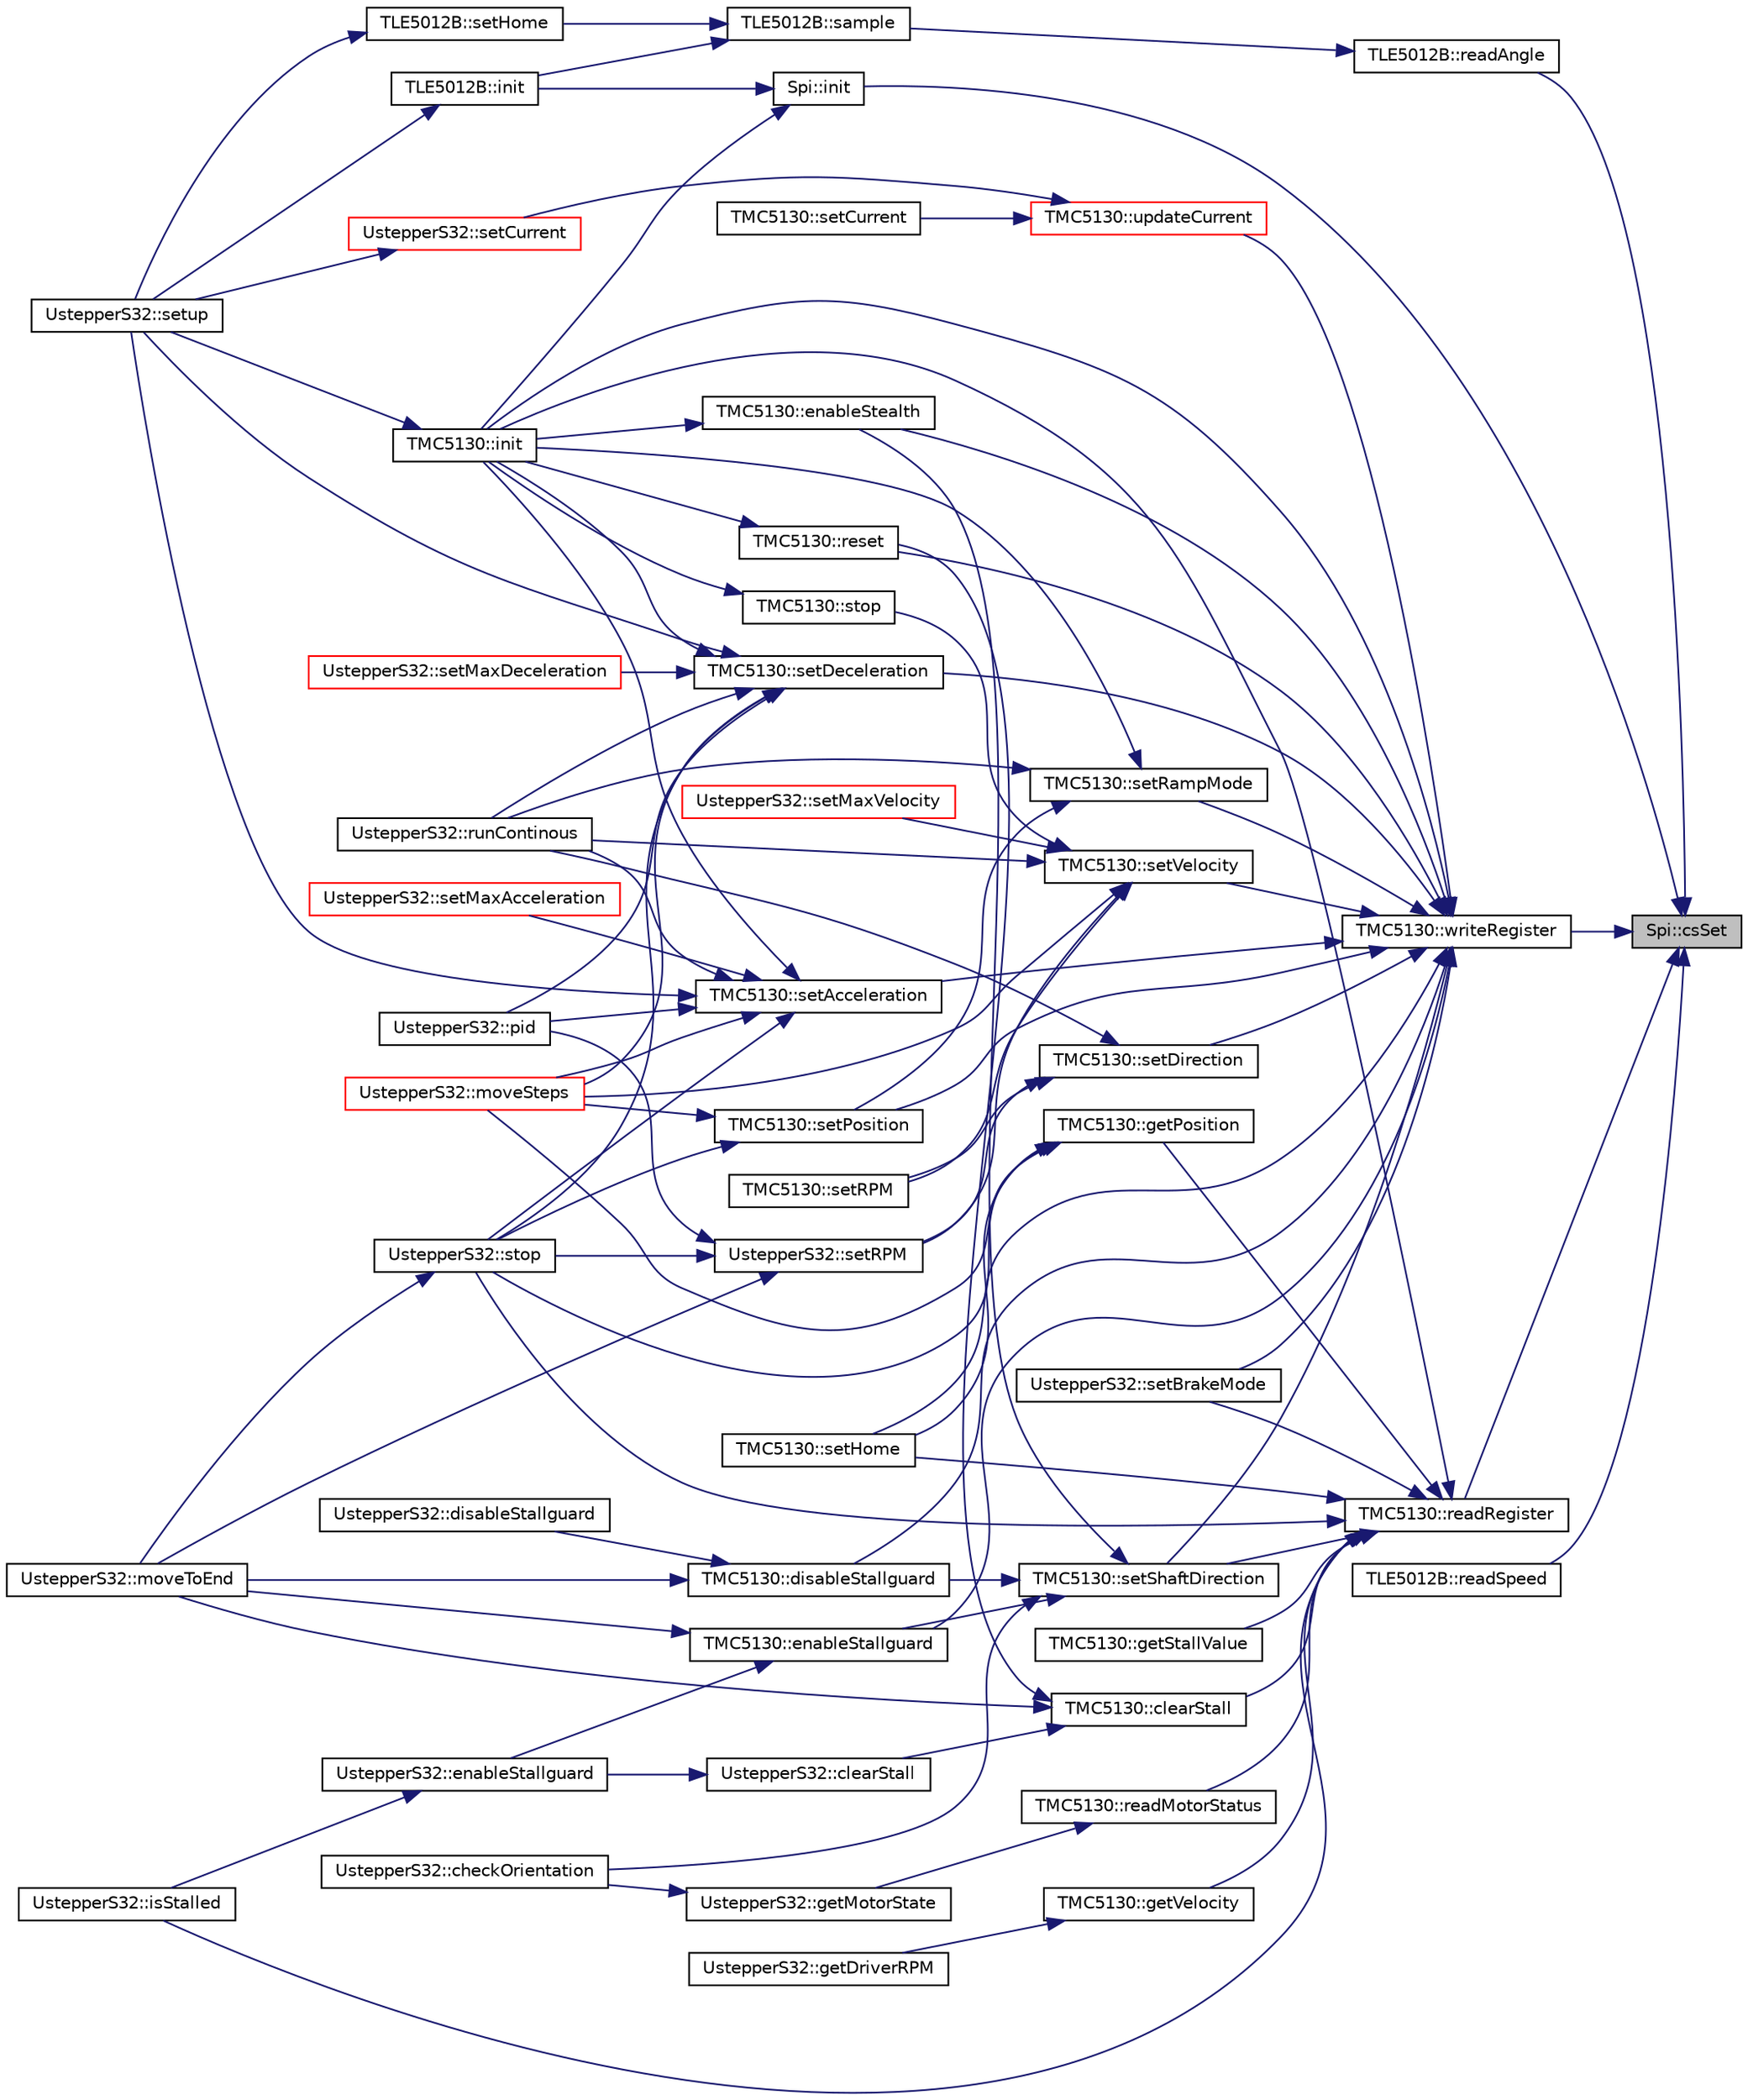 digraph "Spi::csSet"
{
 // LATEX_PDF_SIZE
  edge [fontname="Helvetica",fontsize="10",labelfontname="Helvetica",labelfontsize="10"];
  node [fontname="Helvetica",fontsize="10",shape=record];
  rankdir="RL";
  Node1 [label="Spi::csSet",height=0.2,width=0.4,color="black", fillcolor="grey75", style="filled", fontcolor="black",tooltip=" "];
  Node1 -> Node2 [dir="back",color="midnightblue",fontsize="10",style="solid",fontname="Helvetica"];
  Node2 [label="Spi::init",height=0.2,width=0.4,color="black", fillcolor="white", style="filled",URL="$classSpi.html#a680fddffd252143734d5451651453bbd",tooltip=" "];
  Node2 -> Node3 [dir="back",color="midnightblue",fontsize="10",style="solid",fontname="Helvetica"];
  Node3 [label="TLE5012B::init",height=0.2,width=0.4,color="black", fillcolor="white", style="filled",URL="$classTLE5012B.html#a328bf23d2b7fdc7ce77b2c041ba4c661",tooltip=" "];
  Node3 -> Node4 [dir="back",color="midnightblue",fontsize="10",style="solid",fontname="Helvetica"];
  Node4 [label="UstepperS32::setup",height=0.2,width=0.4,color="black", fillcolor="white", style="filled",URL="$classUstepperS32.html#a9db3b9f02f66bb17424b3e114c851d37",tooltip="Initializes the different parts of the uStepper S object."];
  Node2 -> Node5 [dir="back",color="midnightblue",fontsize="10",style="solid",fontname="Helvetica"];
  Node5 [label="TMC5130::init",height=0.2,width=0.4,color="black", fillcolor="white", style="filled",URL="$classTMC5130.html#a32a5a9d3c3a1823101860159835750ff",tooltip="Initiation of the motor driver."];
  Node5 -> Node4 [dir="back",color="midnightblue",fontsize="10",style="solid",fontname="Helvetica"];
  Node1 -> Node6 [dir="back",color="midnightblue",fontsize="10",style="solid",fontname="Helvetica"];
  Node6 [label="TLE5012B::readAngle",height=0.2,width=0.4,color="black", fillcolor="white", style="filled",URL="$classTLE5012B.html#ac9bf248b79a4359e593a4a9d0dab6c72",tooltip=" "];
  Node6 -> Node7 [dir="back",color="midnightblue",fontsize="10",style="solid",fontname="Helvetica"];
  Node7 [label="TLE5012B::sample",height=0.2,width=0.4,color="black", fillcolor="white", style="filled",URL="$classTLE5012B.html#aa2fd38efe1afcbf9762864144a509344",tooltip=" "];
  Node7 -> Node3 [dir="back",color="midnightblue",fontsize="10",style="solid",fontname="Helvetica"];
  Node7 -> Node8 [dir="back",color="midnightblue",fontsize="10",style="solid",fontname="Helvetica"];
  Node8 [label="TLE5012B::setHome",height=0.2,width=0.4,color="black", fillcolor="white", style="filled",URL="$classTLE5012B.html#a96b932ad326cb5c284aac3b9cd6db92e",tooltip=" "];
  Node8 -> Node4 [dir="back",color="midnightblue",fontsize="10",style="solid",fontname="Helvetica"];
  Node1 -> Node9 [dir="back",color="midnightblue",fontsize="10",style="solid",fontname="Helvetica"];
  Node9 [label="TMC5130::readRegister",height=0.2,width=0.4,color="black", fillcolor="white", style="filled",URL="$classTMC5130.html#a4482071220c28fab8016caee51080e7f",tooltip="Reads a register from the motor driver."];
  Node9 -> Node10 [dir="back",color="midnightblue",fontsize="10",style="solid",fontname="Helvetica"];
  Node10 [label="TMC5130::clearStall",height=0.2,width=0.4,color="black", fillcolor="white", style="filled",URL="$classTMC5130.html#ad4df696f249f43ffc763860da8d930ba",tooltip=" "];
  Node10 -> Node11 [dir="back",color="midnightblue",fontsize="10",style="solid",fontname="Helvetica"];
  Node11 [label="UstepperS32::clearStall",height=0.2,width=0.4,color="black", fillcolor="white", style="filled",URL="$classUstepperS32.html#adc4e264dd3cfaf36615b0037e191990f",tooltip="Clear the stallguard, reenabling the motor to return to its previous operation."];
  Node11 -> Node12 [dir="back",color="midnightblue",fontsize="10",style="solid",fontname="Helvetica"];
  Node12 [label="UstepperS32::enableStallguard",height=0.2,width=0.4,color="black", fillcolor="white", style="filled",URL="$classUstepperS32.html#a7498b52fe416a3d5e0a56d27b6984287",tooltip="Enable TMC5130 StallGuard."];
  Node12 -> Node13 [dir="back",color="midnightblue",fontsize="10",style="solid",fontname="Helvetica"];
  Node13 [label="UstepperS32::isStalled",height=0.2,width=0.4,color="black", fillcolor="white", style="filled",URL="$classUstepperS32.html#a3e6b884fce56cf58075378b88b9de547",tooltip="This method returns a bool variable indicating wether the motor is stalled or not...."];
  Node10 -> Node14 [dir="back",color="midnightblue",fontsize="10",style="solid",fontname="Helvetica"];
  Node14 [label="UstepperS32::moveToEnd",height=0.2,width=0.4,color="black", fillcolor="white", style="filled",URL="$classUstepperS32.html#a0945c7790bbdf22c749cf54d18c981ce",tooltip="Moves the motor to its physical limit, without limit switch."];
  Node10 -> Node15 [dir="back",color="midnightblue",fontsize="10",style="solid",fontname="Helvetica"];
  Node15 [label="TMC5130::reset",height=0.2,width=0.4,color="black", fillcolor="white", style="filled",URL="$classTMC5130.html#ab1b81c667da1e943c2249b021db40dfd",tooltip=" "];
  Node15 -> Node5 [dir="back",color="midnightblue",fontsize="10",style="solid",fontname="Helvetica"];
  Node9 -> Node16 [dir="back",color="midnightblue",fontsize="10",style="solid",fontname="Helvetica"];
  Node16 [label="TMC5130::getPosition",height=0.2,width=0.4,color="black", fillcolor="white", style="filled",URL="$classTMC5130.html#ab2531852716b24b00fd074d4ce6b38da",tooltip="Returns the current position of the motor driver."];
  Node16 -> Node17 [dir="back",color="midnightblue",fontsize="10",style="solid",fontname="Helvetica"];
  Node17 [label="UstepperS32::moveSteps",height=0.2,width=0.4,color="red", fillcolor="white", style="filled",URL="$classUstepperS32.html#ac7cfedc6d9559b4f2aee469cb5aabef1",tooltip="Make the motor perform a predefined number of steps."];
  Node16 -> Node21 [dir="back",color="midnightblue",fontsize="10",style="solid",fontname="Helvetica"];
  Node21 [label="TMC5130::setHome",height=0.2,width=0.4,color="black", fillcolor="white", style="filled",URL="$classTMC5130.html#af388cdfdd81762bab86acab57b7d4c7e",tooltip="Resets the internal position counter of the motor driver."];
  Node16 -> Node22 [dir="back",color="midnightblue",fontsize="10",style="solid",fontname="Helvetica"];
  Node22 [label="UstepperS32::stop",height=0.2,width=0.4,color="black", fillcolor="white", style="filled",URL="$classUstepperS32.html#a7afb893d380ef3fe43a1216ec7de1845",tooltip="Stop the motor."];
  Node22 -> Node14 [dir="back",color="midnightblue",fontsize="10",style="solid",fontname="Helvetica"];
  Node9 -> Node23 [dir="back",color="midnightblue",fontsize="10",style="solid",fontname="Helvetica"];
  Node23 [label="TMC5130::getStallValue",height=0.2,width=0.4,color="black", fillcolor="white", style="filled",URL="$classTMC5130.html#a3ebcfe303c6e93eff7d3cb8bf449fe09",tooltip="Returns the load measurement used for Stall detection."];
  Node9 -> Node24 [dir="back",color="midnightblue",fontsize="10",style="solid",fontname="Helvetica"];
  Node24 [label="TMC5130::getVelocity",height=0.2,width=0.4,color="black", fillcolor="white", style="filled",URL="$classTMC5130.html#a85af6e6e1ad7b8e22f14cffec1316137",tooltip="Returns the current speed of the motor driver."];
  Node24 -> Node25 [dir="back",color="midnightblue",fontsize="10",style="solid",fontname="Helvetica"];
  Node25 [label="UstepperS32::getDriverRPM",height=0.2,width=0.4,color="black", fillcolor="white", style="filled",URL="$classUstepperS32.html#ae0559ca4ea5dc2cd4f2dfa56c78f1007",tooltip="Get the RPM from driver."];
  Node9 -> Node5 [dir="back",color="midnightblue",fontsize="10",style="solid",fontname="Helvetica"];
  Node9 -> Node13 [dir="back",color="midnightblue",fontsize="10",style="solid",fontname="Helvetica"];
  Node9 -> Node26 [dir="back",color="midnightblue",fontsize="10",style="solid",fontname="Helvetica"];
  Node26 [label="TMC5130::readMotorStatus",height=0.2,width=0.4,color="black", fillcolor="white", style="filled",URL="$classTMC5130.html#a50619bcbda069b557d54aa46ea877604",tooltip=" "];
  Node26 -> Node27 [dir="back",color="midnightblue",fontsize="10",style="solid",fontname="Helvetica"];
  Node27 [label="UstepperS32::getMotorState",height=0.2,width=0.4,color="black", fillcolor="white", style="filled",URL="$classUstepperS32.html#aaa360b5adba230fd58c468d6f857d44d",tooltip="Get the current motor driver state."];
  Node27 -> Node19 [dir="back",color="midnightblue",fontsize="10",style="solid",fontname="Helvetica"];
  Node19 [label="UstepperS32::checkOrientation",height=0.2,width=0.4,color="black", fillcolor="white", style="filled",URL="$classUstepperS32.html#a8c33940faaf4f7ce0389a7fa450ff9af",tooltip="This method is used to check the orientation of the motor connector."];
  Node9 -> Node28 [dir="back",color="midnightblue",fontsize="10",style="solid",fontname="Helvetica"];
  Node28 [label="UstepperS32::setBrakeMode",height=0.2,width=0.4,color="black", fillcolor="white", style="filled",URL="$classUstepperS32.html#a03f3dc9cec0b695e625be6a86bc643c1",tooltip=" "];
  Node9 -> Node21 [dir="back",color="midnightblue",fontsize="10",style="solid",fontname="Helvetica"];
  Node9 -> Node29 [dir="back",color="midnightblue",fontsize="10",style="solid",fontname="Helvetica"];
  Node29 [label="TMC5130::setShaftDirection",height=0.2,width=0.4,color="black", fillcolor="white", style="filled",URL="$classTMC5130.html#afce3e54af17232bd88107ad494ca68e1",tooltip="Set motor driver direction."];
  Node29 -> Node19 [dir="back",color="midnightblue",fontsize="10",style="solid",fontname="Helvetica"];
  Node29 -> Node30 [dir="back",color="midnightblue",fontsize="10",style="solid",fontname="Helvetica"];
  Node30 [label="TMC5130::disableStallguard",height=0.2,width=0.4,color="black", fillcolor="white", style="filled",URL="$classTMC5130.html#afc6748bd28bf3ca79fea356b64710a20",tooltip=" "];
  Node30 -> Node31 [dir="back",color="midnightblue",fontsize="10",style="solid",fontname="Helvetica"];
  Node31 [label="UstepperS32::disableStallguard",height=0.2,width=0.4,color="black", fillcolor="white", style="filled",URL="$classUstepperS32.html#a7aaaf391eb107e63cef66af3e42c36a8",tooltip="Disables the builtin stallguard offered from TMC5130, and reenables StealthChop."];
  Node30 -> Node14 [dir="back",color="midnightblue",fontsize="10",style="solid",fontname="Helvetica"];
  Node29 -> Node32 [dir="back",color="midnightblue",fontsize="10",style="solid",fontname="Helvetica"];
  Node32 [label="TMC5130::enableStallguard",height=0.2,width=0.4,color="black", fillcolor="white", style="filled",URL="$classTMC5130.html#a65b2ed48d10ea270bf81ea71941644d0",tooltip=" "];
  Node32 -> Node12 [dir="back",color="midnightblue",fontsize="10",style="solid",fontname="Helvetica"];
  Node32 -> Node14 [dir="back",color="midnightblue",fontsize="10",style="solid",fontname="Helvetica"];
  Node29 -> Node33 [dir="back",color="midnightblue",fontsize="10",style="solid",fontname="Helvetica"];
  Node33 [label="TMC5130::enableStealth",height=0.2,width=0.4,color="black", fillcolor="white", style="filled",URL="$classTMC5130.html#a7c9ddb9a2b2bf5f4980223911326774e",tooltip=" "];
  Node33 -> Node5 [dir="back",color="midnightblue",fontsize="10",style="solid",fontname="Helvetica"];
  Node9 -> Node22 [dir="back",color="midnightblue",fontsize="10",style="solid",fontname="Helvetica"];
  Node1 -> Node34 [dir="back",color="midnightblue",fontsize="10",style="solid",fontname="Helvetica"];
  Node34 [label="TLE5012B::readSpeed",height=0.2,width=0.4,color="black", fillcolor="white", style="filled",URL="$classTLE5012B.html#a10a013acb226d8d63dbeea0559eb88eb",tooltip=" "];
  Node1 -> Node35 [dir="back",color="midnightblue",fontsize="10",style="solid",fontname="Helvetica"];
  Node35 [label="TMC5130::writeRegister",height=0.2,width=0.4,color="black", fillcolor="white", style="filled",URL="$classTMC5130.html#aac757e7e7a63a1269783bd95aeb29aac",tooltip="Write a register of the motor driver."];
  Node35 -> Node30 [dir="back",color="midnightblue",fontsize="10",style="solid",fontname="Helvetica"];
  Node35 -> Node32 [dir="back",color="midnightblue",fontsize="10",style="solid",fontname="Helvetica"];
  Node35 -> Node33 [dir="back",color="midnightblue",fontsize="10",style="solid",fontname="Helvetica"];
  Node35 -> Node5 [dir="back",color="midnightblue",fontsize="10",style="solid",fontname="Helvetica"];
  Node35 -> Node15 [dir="back",color="midnightblue",fontsize="10",style="solid",fontname="Helvetica"];
  Node35 -> Node36 [dir="back",color="midnightblue",fontsize="10",style="solid",fontname="Helvetica"];
  Node36 [label="TMC5130::setAcceleration",height=0.2,width=0.4,color="black", fillcolor="white", style="filled",URL="$classTMC5130.html#acc4c436d13911ef0b3c7b677804639f9",tooltip="Set motor acceleration."];
  Node36 -> Node5 [dir="back",color="midnightblue",fontsize="10",style="solid",fontname="Helvetica"];
  Node36 -> Node17 [dir="back",color="midnightblue",fontsize="10",style="solid",fontname="Helvetica"];
  Node36 -> Node37 [dir="back",color="midnightblue",fontsize="10",style="solid",fontname="Helvetica"];
  Node37 [label="UstepperS32::pid",height=0.2,width=0.4,color="black", fillcolor="white", style="filled",URL="$classUstepperS32.html#a54dc081a9837d9bbc528725ddc6f9337",tooltip=" "];
  Node36 -> Node38 [dir="back",color="midnightblue",fontsize="10",style="solid",fontname="Helvetica"];
  Node38 [label="UstepperS32::runContinous",height=0.2,width=0.4,color="black", fillcolor="white", style="filled",URL="$classUstepperS32.html#a277089355de44fcdccc7d2e1a968ca75",tooltip="Make the motor rotate continuously."];
  Node36 -> Node39 [dir="back",color="midnightblue",fontsize="10",style="solid",fontname="Helvetica"];
  Node39 [label="UstepperS32::setMaxAcceleration",height=0.2,width=0.4,color="red", fillcolor="white", style="filled",URL="$classUstepperS32.html#aabb5fda2466c4a81a39ea4ed401716c0",tooltip="Set the maximum acceleration of the stepper motor."];
  Node36 -> Node4 [dir="back",color="midnightblue",fontsize="10",style="solid",fontname="Helvetica"];
  Node36 -> Node22 [dir="back",color="midnightblue",fontsize="10",style="solid",fontname="Helvetica"];
  Node35 -> Node28 [dir="back",color="midnightblue",fontsize="10",style="solid",fontname="Helvetica"];
  Node35 -> Node41 [dir="back",color="midnightblue",fontsize="10",style="solid",fontname="Helvetica"];
  Node41 [label="TMC5130::setDeceleration",height=0.2,width=0.4,color="black", fillcolor="white", style="filled",URL="$classTMC5130.html#a610fb3af12d2511dd1dd2bac3a48bec0",tooltip="Set motor deceleration."];
  Node41 -> Node5 [dir="back",color="midnightblue",fontsize="10",style="solid",fontname="Helvetica"];
  Node41 -> Node17 [dir="back",color="midnightblue",fontsize="10",style="solid",fontname="Helvetica"];
  Node41 -> Node37 [dir="back",color="midnightblue",fontsize="10",style="solid",fontname="Helvetica"];
  Node41 -> Node38 [dir="back",color="midnightblue",fontsize="10",style="solid",fontname="Helvetica"];
  Node41 -> Node42 [dir="back",color="midnightblue",fontsize="10",style="solid",fontname="Helvetica"];
  Node42 [label="UstepperS32::setMaxDeceleration",height=0.2,width=0.4,color="red", fillcolor="white", style="filled",URL="$classUstepperS32.html#aaa0d731c69273fce51a51f143206d12f",tooltip="Set the maximum deceleration of the stepper motor."];
  Node41 -> Node4 [dir="back",color="midnightblue",fontsize="10",style="solid",fontname="Helvetica"];
  Node41 -> Node22 [dir="back",color="midnightblue",fontsize="10",style="solid",fontname="Helvetica"];
  Node35 -> Node43 [dir="back",color="midnightblue",fontsize="10",style="solid",fontname="Helvetica"];
  Node43 [label="TMC5130::setDirection",height=0.2,width=0.4,color="black", fillcolor="white", style="filled",URL="$classTMC5130.html#a0ccfea2d4e3e2d859111cb398f1ccf57",tooltip=" "];
  Node43 -> Node38 [dir="back",color="midnightblue",fontsize="10",style="solid",fontname="Helvetica"];
  Node43 -> Node44 [dir="back",color="midnightblue",fontsize="10",style="solid",fontname="Helvetica"];
  Node44 [label="TMC5130::setRPM",height=0.2,width=0.4,color="black", fillcolor="white", style="filled",URL="$classTMC5130.html#a757f8147b672aa089ed438d93a15657d",tooltip=" "];
  Node43 -> Node45 [dir="back",color="midnightblue",fontsize="10",style="solid",fontname="Helvetica"];
  Node45 [label="UstepperS32::setRPM",height=0.2,width=0.4,color="black", fillcolor="white", style="filled",URL="$classUstepperS32.html#ae772489f77327445186b3a81c3964403",tooltip="Set the velocity in rpm."];
  Node45 -> Node14 [dir="back",color="midnightblue",fontsize="10",style="solid",fontname="Helvetica"];
  Node45 -> Node37 [dir="back",color="midnightblue",fontsize="10",style="solid",fontname="Helvetica"];
  Node45 -> Node22 [dir="back",color="midnightblue",fontsize="10",style="solid",fontname="Helvetica"];
  Node35 -> Node21 [dir="back",color="midnightblue",fontsize="10",style="solid",fontname="Helvetica"];
  Node35 -> Node46 [dir="back",color="midnightblue",fontsize="10",style="solid",fontname="Helvetica"];
  Node46 [label="TMC5130::setPosition",height=0.2,width=0.4,color="black", fillcolor="white", style="filled",URL="$classTMC5130.html#a0ba32a1188b11727ebe094b3446b37fc",tooltip="Set the motor position."];
  Node46 -> Node17 [dir="back",color="midnightblue",fontsize="10",style="solid",fontname="Helvetica"];
  Node46 -> Node22 [dir="back",color="midnightblue",fontsize="10",style="solid",fontname="Helvetica"];
  Node35 -> Node47 [dir="back",color="midnightblue",fontsize="10",style="solid",fontname="Helvetica"];
  Node47 [label="TMC5130::setRampMode",height=0.2,width=0.4,color="black", fillcolor="white", style="filled",URL="$classTMC5130.html#a0bf326e7d355189b31c4d9f72cafa5d6",tooltip="Set motor driver to position mode or velocity mode."];
  Node47 -> Node5 [dir="back",color="midnightblue",fontsize="10",style="solid",fontname="Helvetica"];
  Node47 -> Node38 [dir="back",color="midnightblue",fontsize="10",style="solid",fontname="Helvetica"];
  Node47 -> Node46 [dir="back",color="midnightblue",fontsize="10",style="solid",fontname="Helvetica"];
  Node35 -> Node29 [dir="back",color="midnightblue",fontsize="10",style="solid",fontname="Helvetica"];
  Node35 -> Node48 [dir="back",color="midnightblue",fontsize="10",style="solid",fontname="Helvetica"];
  Node48 [label="TMC5130::setVelocity",height=0.2,width=0.4,color="black", fillcolor="white", style="filled",URL="$classTMC5130.html#af66eff0a942554bd513a65181cacc7d5",tooltip="Set motor velocity."];
  Node48 -> Node17 [dir="back",color="midnightblue",fontsize="10",style="solid",fontname="Helvetica"];
  Node48 -> Node38 [dir="back",color="midnightblue",fontsize="10",style="solid",fontname="Helvetica"];
  Node48 -> Node49 [dir="back",color="midnightblue",fontsize="10",style="solid",fontname="Helvetica"];
  Node49 [label="UstepperS32::setMaxVelocity",height=0.2,width=0.4,color="red", fillcolor="white", style="filled",URL="$classUstepperS32.html#a4e6b77da8f437e4dc167f88ad35c0542",tooltip="Set the maximum velocity of the stepper motor."];
  Node48 -> Node44 [dir="back",color="midnightblue",fontsize="10",style="solid",fontname="Helvetica"];
  Node48 -> Node45 [dir="back",color="midnightblue",fontsize="10",style="solid",fontname="Helvetica"];
  Node48 -> Node50 [dir="back",color="midnightblue",fontsize="10",style="solid",fontname="Helvetica"];
  Node50 [label="TMC5130::stop",height=0.2,width=0.4,color="black", fillcolor="white", style="filled",URL="$classTMC5130.html#a0e3ced9e9eb4e6b6db39993f8de6855d",tooltip="Stops any ongoing movement with deceleration."];
  Node50 -> Node5 [dir="back",color="midnightblue",fontsize="10",style="solid",fontname="Helvetica"];
  Node35 -> Node51 [dir="back",color="midnightblue",fontsize="10",style="solid",fontname="Helvetica"];
  Node51 [label="TMC5130::updateCurrent",height=0.2,width=0.4,color="red", fillcolor="white", style="filled",URL="$classTMC5130.html#ae6d99c4b7d53f07133b9d7cf51e00064",tooltip="Writes the current setting registers of the motor driver"];
  Node51 -> Node52 [dir="back",color="midnightblue",fontsize="10",style="solid",fontname="Helvetica"];
  Node52 [label="UstepperS32::setCurrent",height=0.2,width=0.4,color="red", fillcolor="white", style="filled",URL="$classUstepperS32.html#aa49faf10bd397126dd5995bd32523a75",tooltip="Set motor output current."];
  Node52 -> Node4 [dir="back",color="midnightblue",fontsize="10",style="solid",fontname="Helvetica"];
  Node51 -> Node56 [dir="back",color="midnightblue",fontsize="10",style="solid",fontname="Helvetica"];
  Node56 [label="TMC5130::setCurrent",height=0.2,width=0.4,color="black", fillcolor="white", style="filled",URL="$classTMC5130.html#a70d1b8dfe3f8e2997c7c6f995bb1f7d8",tooltip="Set motor driver current."];
}
